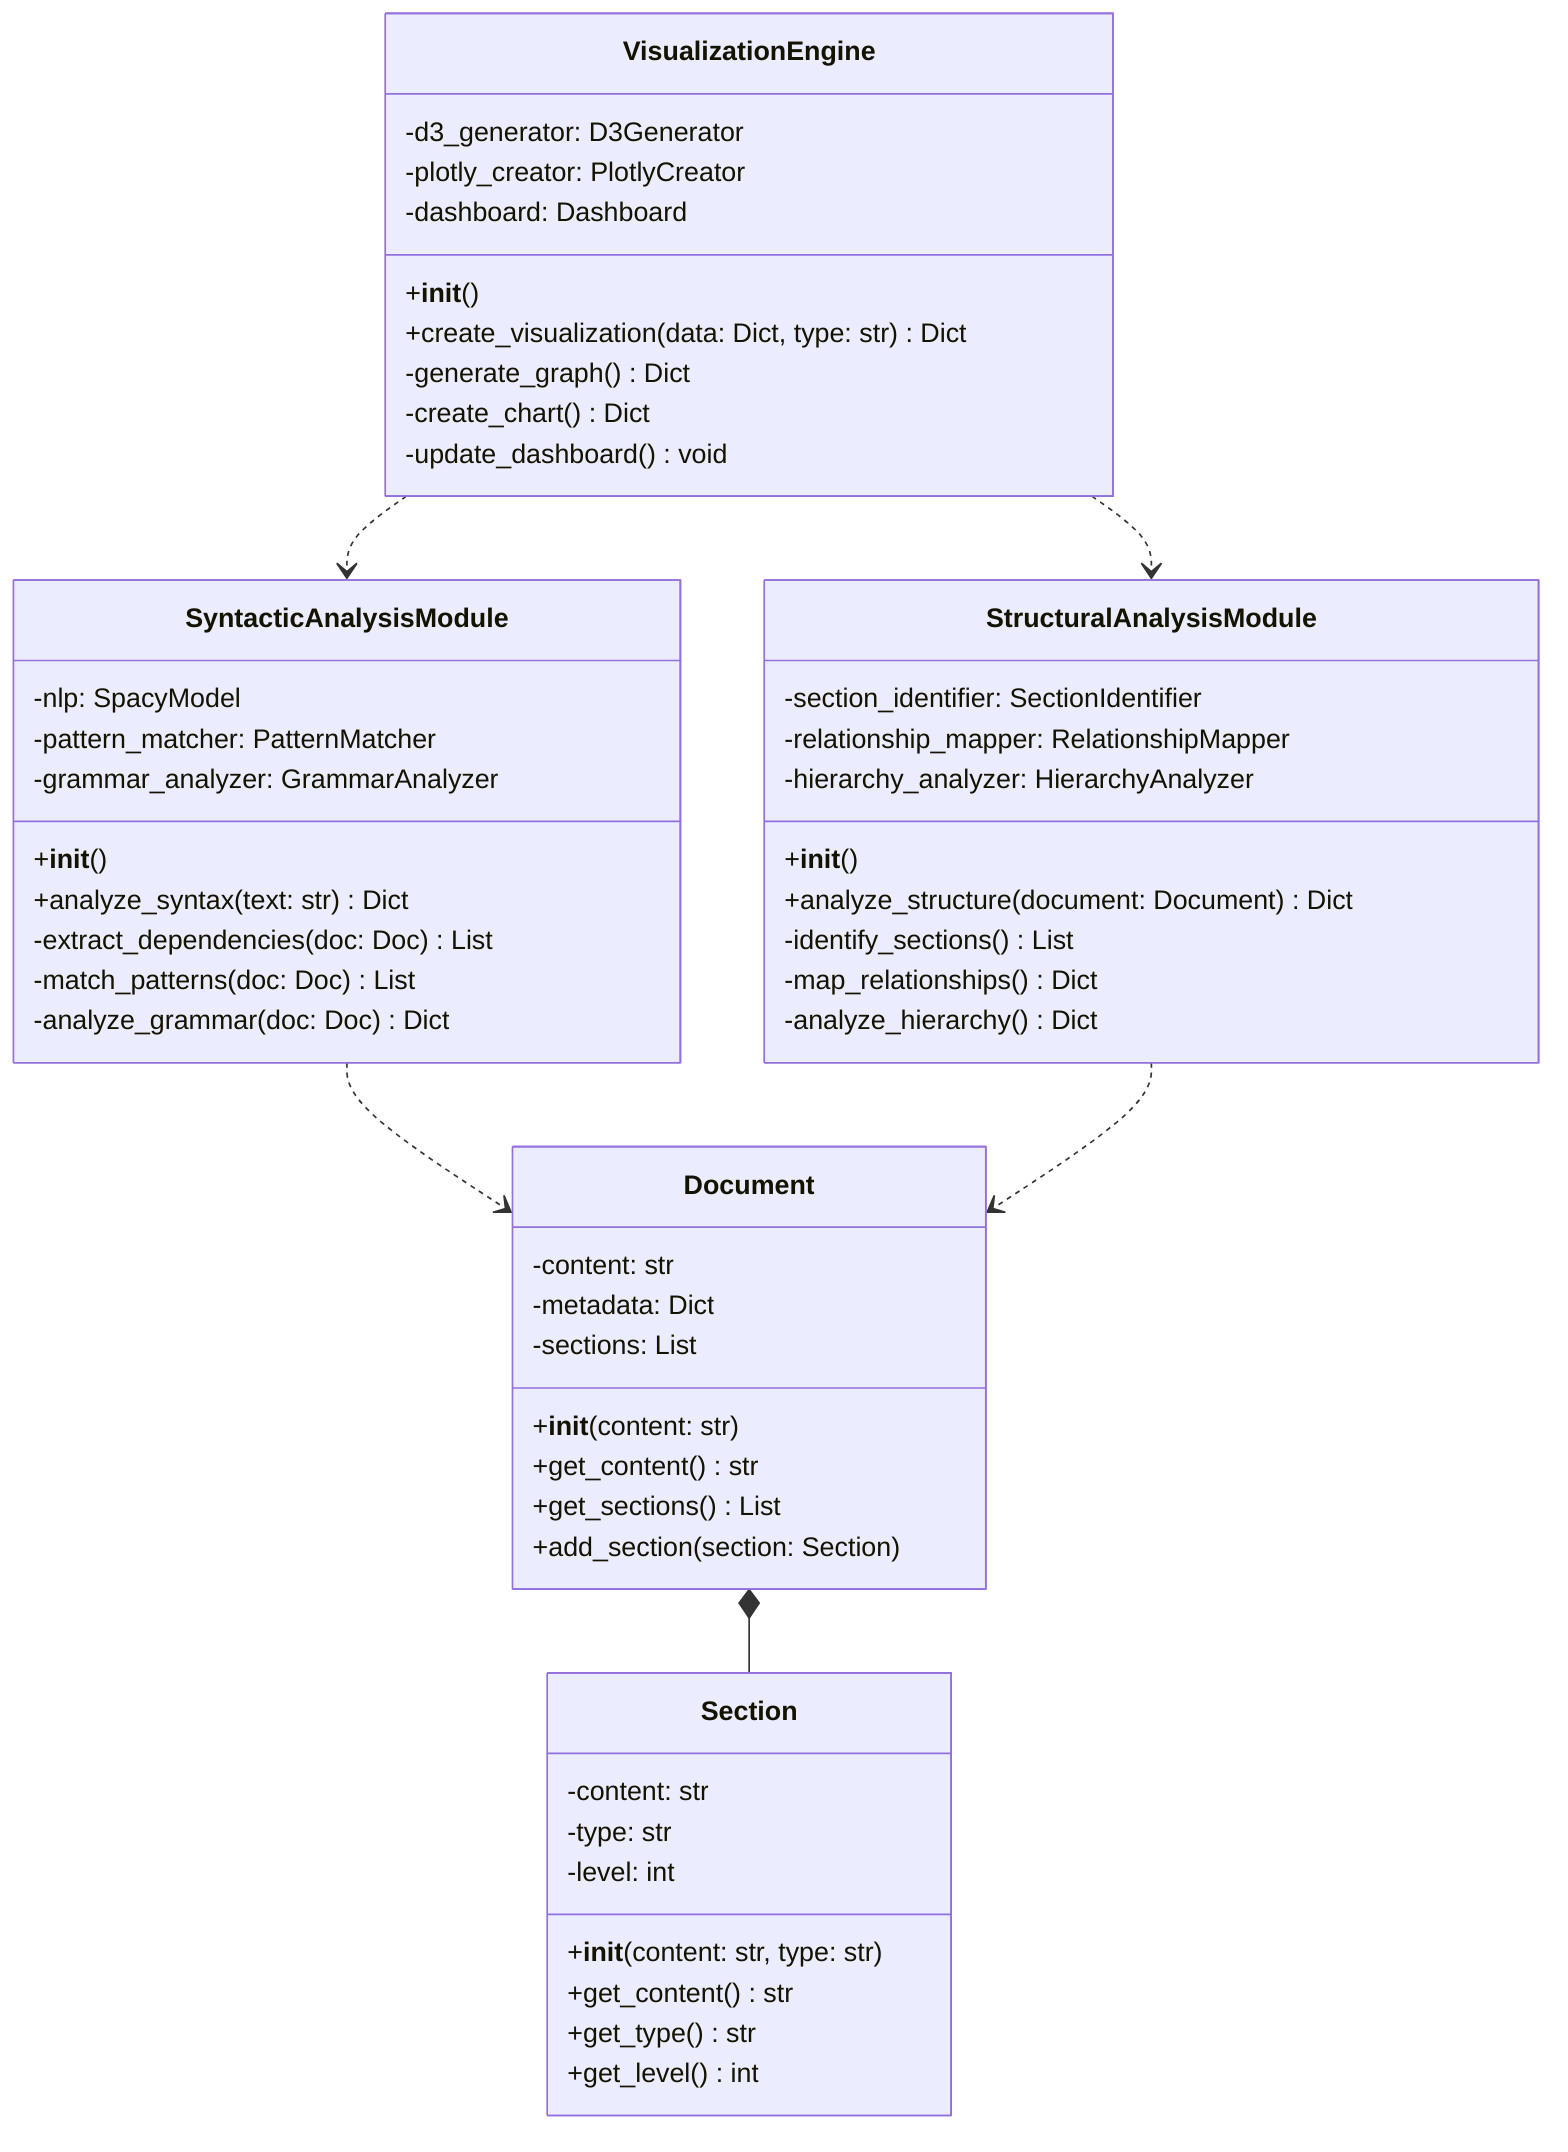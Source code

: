 classDiagram
    class SyntacticAnalysisModule {
        -nlp: SpacyModel
        -pattern_matcher: PatternMatcher
        -grammar_analyzer: GrammarAnalyzer
        +__init__()
        +analyze_syntax(text: str) Dict
        -extract_dependencies(doc: Doc) List
        -match_patterns(doc: Doc) List
        -analyze_grammar(doc: Doc) Dict
    }

    class StructuralAnalysisModule {
        -section_identifier: SectionIdentifier
        -relationship_mapper: RelationshipMapper
        -hierarchy_analyzer: HierarchyAnalyzer
        +__init__()
        +analyze_structure(document: Document) Dict
        -identify_sections() List
        -map_relationships() Dict
        -analyze_hierarchy() Dict
    }

    class VisualizationEngine {
        -d3_generator: D3Generator
        -plotly_creator: PlotlyCreator
        -dashboard: Dashboard
        +__init__()
        +create_visualization(data: Dict, type: str) Dict
        -generate_graph() Dict
        -create_chart() Dict
        -update_dashboard() void
    }

    class Document {
        -content: str
        -metadata: Dict
        -sections: List
        +__init__(content: str)
        +get_content() str
        +get_sections() List
        +add_section(section: Section)
    }

    class Section {
        -content: str
        -type: str
        -level: int
        +__init__(content: str, type: str)
        +get_content() str
        +get_type() str
        +get_level() int
    }

    SyntacticAnalysisModule ..> Document
    StructuralAnalysisModule ..> Document
    Document *-- Section
    VisualizationEngine ..> SyntacticAnalysisModule
    VisualizationEngine ..> StructuralAnalysisModule